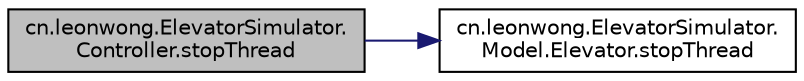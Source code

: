 digraph "cn.leonwong.ElevatorSimulator.Controller.stopThread"
{
  edge [fontname="Helvetica",fontsize="10",labelfontname="Helvetica",labelfontsize="10"];
  node [fontname="Helvetica",fontsize="10",shape=record];
  rankdir="LR";
  Node76 [label="cn.leonwong.ElevatorSimulator.\lController.stopThread",height=0.2,width=0.4,color="black", fillcolor="grey75", style="filled", fontcolor="black"];
  Node76 -> Node77 [color="midnightblue",fontsize="10",style="solid"];
  Node77 [label="cn.leonwong.ElevatorSimulator.\lModel.Elevator.stopThread",height=0.2,width=0.4,color="black", fillcolor="white", style="filled",URL="$classcn_1_1leonwong_1_1_elevator_simulator_1_1_model_1_1_elevator.html#a838e6a91c1e6d1ed2786efc462c48151"];
}
